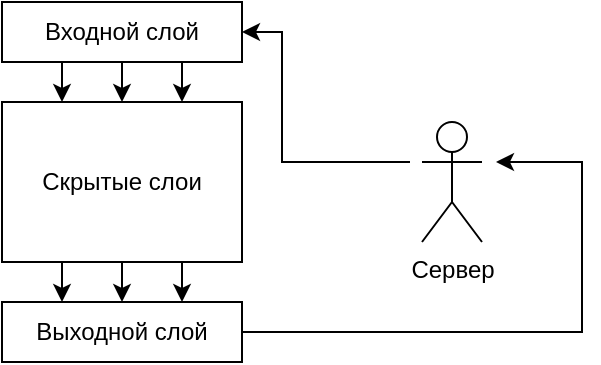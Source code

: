 <mxfile version="16.0.0" type="device"><diagram id="T5hIzDYFT4ReTaZ1-5-J" name="Страница 1"><mxGraphModel dx="441" dy="346" grid="1" gridSize="10" guides="1" tooltips="1" connect="1" arrows="1" fold="1" page="1" pageScale="1" pageWidth="827" pageHeight="1169" math="0" shadow="0"><root><mxCell id="0"/><mxCell id="1" parent="0"/><mxCell id="q0yVaLtKDl_zdVTcH7db-1" value="Сервер" style="shape=umlActor;verticalLabelPosition=bottom;verticalAlign=top;html=1;outlineConnect=0;" vertex="1" parent="1"><mxGeometry x="240" y="230" width="30" height="60" as="geometry"/></mxCell><mxCell id="q0yVaLtKDl_zdVTcH7db-2" value="Входной слой" style="rounded=0;whiteSpace=wrap;html=1;" vertex="1" parent="1"><mxGeometry x="30" y="170" width="120" height="30" as="geometry"/></mxCell><mxCell id="q0yVaLtKDl_zdVTcH7db-3" value="Скрытые слои" style="rounded=0;whiteSpace=wrap;html=1;" vertex="1" parent="1"><mxGeometry x="30" y="220" width="120" height="80" as="geometry"/></mxCell><mxCell id="q0yVaLtKDl_zdVTcH7db-4" value="Выходной слой" style="rounded=0;whiteSpace=wrap;html=1;" vertex="1" parent="1"><mxGeometry x="30" y="320" width="120" height="30" as="geometry"/></mxCell><mxCell id="q0yVaLtKDl_zdVTcH7db-8" value="" style="endArrow=classic;html=1;rounded=0;exitX=0.75;exitY=1;exitDx=0;exitDy=0;entryX=0.75;entryY=0;entryDx=0;entryDy=0;" edge="1" parent="1" source="q0yVaLtKDl_zdVTcH7db-3" target="q0yVaLtKDl_zdVTcH7db-4"><mxGeometry width="50" height="50" relative="1" as="geometry"><mxPoint x="250" y="280" as="sourcePoint"/><mxPoint x="300" y="230" as="targetPoint"/></mxGeometry></mxCell><mxCell id="q0yVaLtKDl_zdVTcH7db-10" value="" style="endArrow=classic;html=1;rounded=0;exitX=0.25;exitY=1;exitDx=0;exitDy=0;entryX=0.25;entryY=0;entryDx=0;entryDy=0;" edge="1" parent="1" source="q0yVaLtKDl_zdVTcH7db-3" target="q0yVaLtKDl_zdVTcH7db-4"><mxGeometry width="50" height="50" relative="1" as="geometry"><mxPoint x="280" y="270" as="sourcePoint"/><mxPoint x="330" y="220" as="targetPoint"/></mxGeometry></mxCell><mxCell id="q0yVaLtKDl_zdVTcH7db-11" value="" style="endArrow=classic;html=1;rounded=0;exitX=0.5;exitY=1;exitDx=0;exitDy=0;entryX=0.5;entryY=0;entryDx=0;entryDy=0;" edge="1" parent="1" source="q0yVaLtKDl_zdVTcH7db-3" target="q0yVaLtKDl_zdVTcH7db-4"><mxGeometry width="50" height="50" relative="1" as="geometry"><mxPoint x="200" y="280" as="sourcePoint"/><mxPoint x="250" y="230" as="targetPoint"/></mxGeometry></mxCell><mxCell id="q0yVaLtKDl_zdVTcH7db-12" value="" style="endArrow=classic;html=1;rounded=0;entryX=1;entryY=0.5;entryDx=0;entryDy=0;" edge="1" parent="1" target="q0yVaLtKDl_zdVTcH7db-2"><mxGeometry width="50" height="50" relative="1" as="geometry"><mxPoint x="234" y="250" as="sourcePoint"/><mxPoint x="290" y="140" as="targetPoint"/><Array as="points"><mxPoint x="170" y="250"/><mxPoint x="170" y="185"/></Array></mxGeometry></mxCell><mxCell id="q0yVaLtKDl_zdVTcH7db-13" value="" style="endArrow=classic;html=1;rounded=0;exitX=1;exitY=0.5;exitDx=0;exitDy=0;" edge="1" parent="1" source="q0yVaLtKDl_zdVTcH7db-4"><mxGeometry width="50" height="50" relative="1" as="geometry"><mxPoint x="180" y="400" as="sourcePoint"/><mxPoint x="277" y="250" as="targetPoint"/><Array as="points"><mxPoint x="320" y="335"/><mxPoint x="320" y="250"/></Array></mxGeometry></mxCell><mxCell id="q0yVaLtKDl_zdVTcH7db-15" value="" style="endArrow=classic;html=1;rounded=0;exitX=0.25;exitY=1;exitDx=0;exitDy=0;entryX=0.25;entryY=0;entryDx=0;entryDy=0;" edge="1" parent="1" source="q0yVaLtKDl_zdVTcH7db-2" target="q0yVaLtKDl_zdVTcH7db-3"><mxGeometry width="50" height="50" relative="1" as="geometry"><mxPoint x="110" y="150" as="sourcePoint"/><mxPoint x="160" y="100" as="targetPoint"/></mxGeometry></mxCell><mxCell id="q0yVaLtKDl_zdVTcH7db-16" value="" style="endArrow=classic;html=1;rounded=0;exitX=0.5;exitY=1;exitDx=0;exitDy=0;entryX=0.5;entryY=0;entryDx=0;entryDy=0;" edge="1" parent="1" source="q0yVaLtKDl_zdVTcH7db-2" target="q0yVaLtKDl_zdVTcH7db-3"><mxGeometry width="50" height="50" relative="1" as="geometry"><mxPoint x="110" y="160" as="sourcePoint"/><mxPoint x="160" y="110" as="targetPoint"/></mxGeometry></mxCell><mxCell id="q0yVaLtKDl_zdVTcH7db-17" value="" style="endArrow=classic;html=1;rounded=0;exitX=0.75;exitY=1;exitDx=0;exitDy=0;entryX=0.75;entryY=0;entryDx=0;entryDy=0;" edge="1" parent="1" source="q0yVaLtKDl_zdVTcH7db-2" target="q0yVaLtKDl_zdVTcH7db-3"><mxGeometry width="50" height="50" relative="1" as="geometry"><mxPoint x="170" y="120" as="sourcePoint"/><mxPoint x="220" y="70" as="targetPoint"/></mxGeometry></mxCell></root></mxGraphModel></diagram></mxfile>